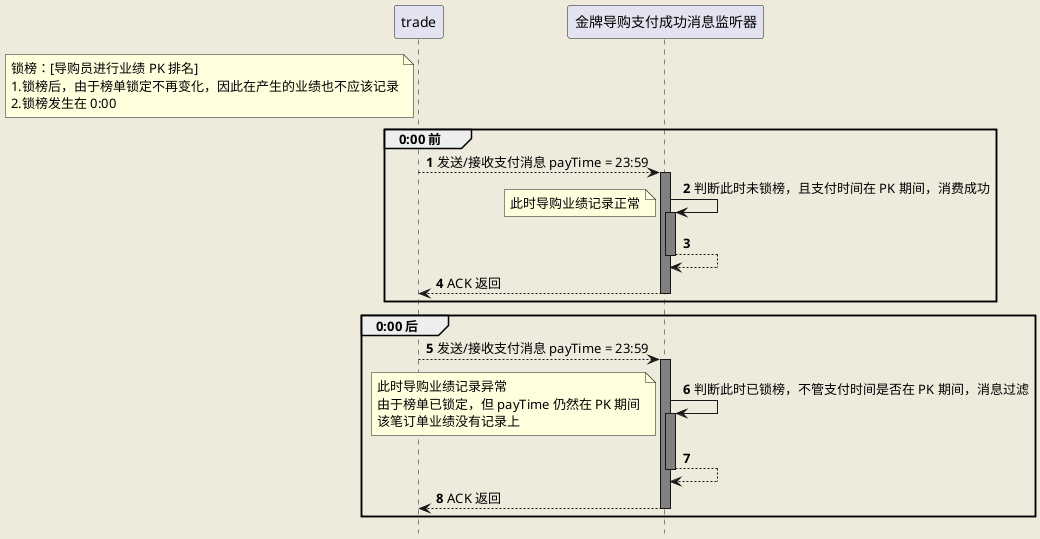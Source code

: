 @startuml
'https://plantuml.com/sequence-diagram

hide footbox
skinparam backgroundColor #EEEBDC

skinparam sequence {
    LifeLineBackgroundColor grey
}

autonumber

'autoActivate on

note left trade
    锁榜：[导购员进行业绩 PK 排名]
    1.锁榜后，由于榜单锁定不再变化，因此在产生的业绩也不应该记录
    2.锁榜发生在 0:00
end note

participant "交易" as trade
participant "金牌导购支付成功消息监听器" as sales

group 0:00 前
    trade --> sales ++ : 发送/接收支付消息 payTime = 23:59
    sales -> sales ++ : 判断此时未锁榜，且支付时间在 PK 期间，消费成功
    note left
        此时导购业绩记录正常
    end note
    return
    return ACK 返回
end

group 0:00 后
    trade --> sales ++ : 发送/接收支付消息 payTime = 23:59
    sales -> sales ++ : 判断此时已锁榜，不管支付时间是否在 PK 期间，消息过滤
    note left
        此时导购业绩记录异常
        由于榜单已锁定，但 payTime 仍然在 PK 期间
        该笔订单业绩没有记录上
    end note
    return
    return ACK 返回
end


@enduml
